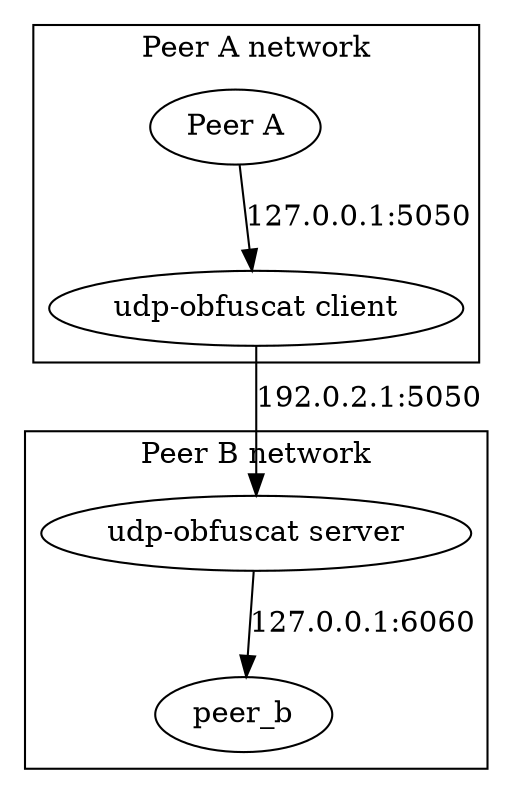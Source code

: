 digraph
{
    rankdir = TB

    subgraph cluster_a
    {
        label = "Peer A network"

        peer_a [label = "Peer A"];
        udp_obfuscat_client [label = "udp-obfuscat client"]

        peer_a -> udp_obfuscat_client [label = "127.0.0.1:5050"]
    }
    subgraph cluster_b
    {
        label = "Peer B network"

        peer_b
        udp_obfuscat_server [label = "udp-obfuscat server"]

        udp_obfuscat_server -> peer_b [label = "127.0.0.1:6060"];
    }
    udp_obfuscat_client -> udp_obfuscat_server [label = "192.0.2.1:5050"]
}
